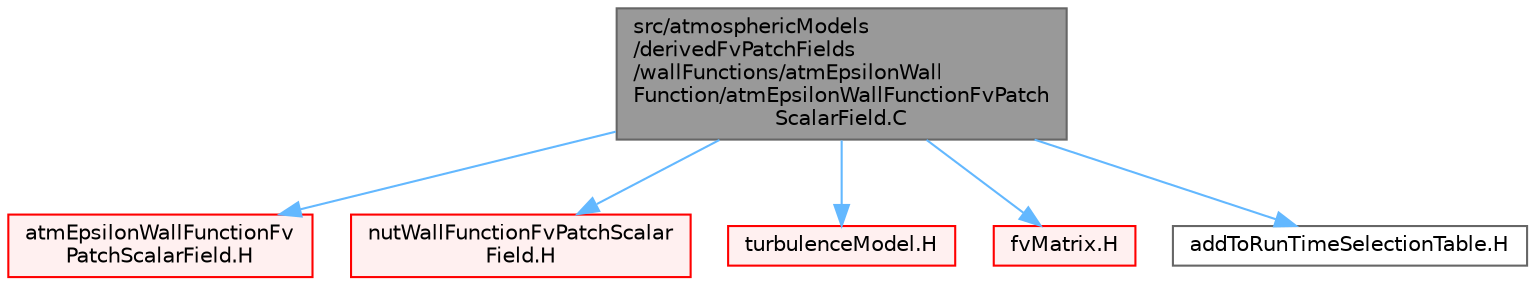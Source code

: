 digraph "src/atmosphericModels/derivedFvPatchFields/wallFunctions/atmEpsilonWallFunction/atmEpsilonWallFunctionFvPatchScalarField.C"
{
 // LATEX_PDF_SIZE
  bgcolor="transparent";
  edge [fontname=Helvetica,fontsize=10,labelfontname=Helvetica,labelfontsize=10];
  node [fontname=Helvetica,fontsize=10,shape=box,height=0.2,width=0.4];
  Node1 [id="Node000001",label="src/atmosphericModels\l/derivedFvPatchFields\l/wallFunctions/atmEpsilonWall\lFunction/atmEpsilonWallFunctionFvPatch\lScalarField.C",height=0.2,width=0.4,color="gray40", fillcolor="grey60", style="filled", fontcolor="black",tooltip=" "];
  Node1 -> Node2 [id="edge1_Node000001_Node000002",color="steelblue1",style="solid",tooltip=" "];
  Node2 [id="Node000002",label="atmEpsilonWallFunctionFv\lPatchScalarField.H",height=0.2,width=0.4,color="red", fillcolor="#FFF0F0", style="filled",URL="$atmEpsilonWallFunctionFvPatchScalarField_8H.html",tooltip=" "];
  Node1 -> Node296 [id="edge2_Node000001_Node000296",color="steelblue1",style="solid",tooltip=" "];
  Node296 [id="Node000296",label="nutWallFunctionFvPatchScalar\lField.H",height=0.2,width=0.4,color="red", fillcolor="#FFF0F0", style="filled",URL="$nutWallFunctionFvPatchScalarField_8H.html",tooltip=" "];
  Node1 -> Node298 [id="edge3_Node000001_Node000298",color="steelblue1",style="solid",tooltip=" "];
  Node298 [id="Node000298",label="turbulenceModel.H",height=0.2,width=0.4,color="red", fillcolor="#FFF0F0", style="filled",URL="$turbulenceModel_8H.html",tooltip=" "];
  Node1 -> Node403 [id="edge4_Node000001_Node000403",color="steelblue1",style="solid",tooltip=" "];
  Node403 [id="Node000403",label="fvMatrix.H",height=0.2,width=0.4,color="red", fillcolor="#FFF0F0", style="filled",URL="$fvMatrix_8H.html",tooltip=" "];
  Node1 -> Node417 [id="edge5_Node000001_Node000417",color="steelblue1",style="solid",tooltip=" "];
  Node417 [id="Node000417",label="addToRunTimeSelectionTable.H",height=0.2,width=0.4,color="grey40", fillcolor="white", style="filled",URL="$addToRunTimeSelectionTable_8H.html",tooltip="Macros for easy insertion into run-time selection tables."];
}
